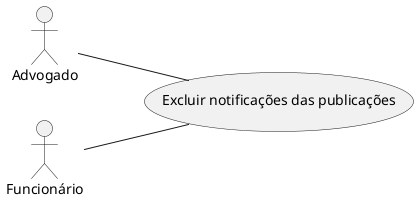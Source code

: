 @startuml
left to right direction

actor "Advogado" as Advogado
actor "Funcionário" as Funcionario

usecase "Excluir notificações das publicações" as UC11

Advogado -- UC11
Funcionario -- UC11

@enduml
